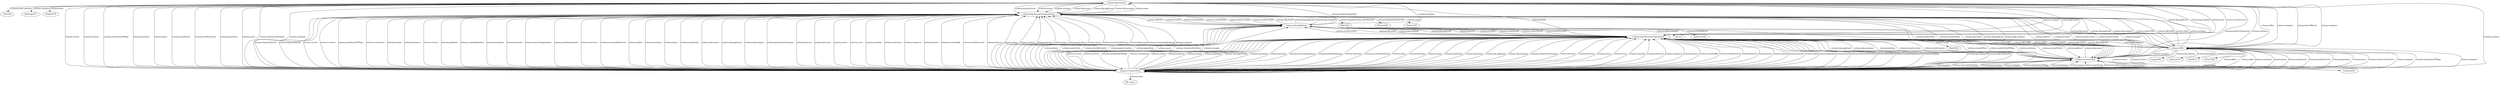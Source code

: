digraph {
  "1002395" [type=attribute_name,label="1002395"]
  "8662309" [type=attribute_name,label="8662309"]
  Hunting2477 [type=attribute_name,label=Hunting2477]
  "schema-dig:Firearm1" [type=class_uri,label="schema-dig:Firearm"]
  Model2378 [type=attribute_name,label=Model2378]
  Phone2306 [type=attribute_name,label=Phone2306]
  "schema-dig:PersonOrOrganization1" [type=class_uri,label="schema-dig:PersonOrOrganization"]
  Seller2279 [type=attribute_name,label=Seller2279]
  Manf2363 [type=attribute_name,label=Manf2363]
  "schema-dig:PersonOrOrganization2" [type=class_uri,label="schema-dig:PersonOrOrganization"]
  Contact2291 [type=attribute_name,label=Contact2291]
  "schema:ContactPoint1" [type=class_uri,label="schema:ContactPoint"]
  file_name [type=attribute_name,label=file_name]
  "schema:CreativeWork1" [type=class_uri,label="schema:CreativeWork"]
  Gauge2481 [type=attribute_name,label=Gauge2481]
  "schema:Offer1" [type=class_uri,label="schema:Offer"]
  Safety2479 [type=attribute_name,label=Safety2479]
  Sale0017 [type=attribute_name,label=Sale0017]
  Price2346 [type=attribute_name,label=Price2346]
  St2327 [type=attribute_name,label=St2327]
  "schema:PostalAddress1" [type=class_uri,label="schema:PostalAddress"]
  Address2324 [type=attribute_name,label=Address2324]
  "schema-dig:Firearm1" -> Hunting2477 [label="schema:category",type=st_property_uri]
  "schema-dig:Firearm1" -> "1002395" [label="schema:itemCondition",type=st_property_uri]
  "schema-dig:Firearm1" -> Model2378 [label="schema:name",type=st_property_uri]
  "schema-dig:PersonOrOrganization1" -> Phone2306 [label="schema-dig:phoneAreaCode",type=st_property_uri]
  "schema-dig:PersonOrOrganization1" -> "8662309" [label="schema-dig:phoneSubscriberNumber",type=st_property_uri]
  "schema-dig:PersonOrOrganization1" -> Seller2279 [label="schema:name",type=st_property_uri]
  "schema-dig:PersonOrOrganization2" -> Manf2363 [label="schema:name",type=st_property_uri]
  "schema:ContactPoint1" -> Contact2291 [label="schema:name",type=st_property_uri]
  "schema:CreativeWork1" -> file_name [label="schema:name",type=st_property_uri]
  "schema:Offer1" -> Gauge2481 [label="schema:description",type=st_property_uri]
  "schema:Offer1" -> Safety2479 [label="schema:description",type=st_property_uri]
  "schema:Offer1" -> Sale0017 [label="schema:name",type=st_property_uri]
  "schema:Offer1" -> Price2346 [label="schema:price",type=st_property_uri]
  "schema:PostalAddress1" -> St2327 [label="schema:addressRegion",type=st_property_uri]
  "schema:PostalAddress1" -> Address2324 [label="schema:streetAddress",type=st_property_uri]
  "schema-dig:PersonOrOrganization1" -> "schema:CreativeWork1" [label="schema-dig:isAuthorOf",type=direct_property_uri,weight=100]
  "schema-dig:PersonOrOrganization2" -> "schema:CreativeWork1" [label="schema-dig:isAuthorOf",type=direct_property_uri,weight=100]
  "schema:CreativeWork1" -> "schema:CreativeWork1" [label="schema:hasPart",type=direct_property_uri,weight=100]
  "schema:CreativeWork1" -> "schema:CreativeWork1" [label="schema:isPartOf",type=direct_property_uri,weight=100]
  "schema:CreativeWork1" -> "schema:CreativeWork1" [label="schema-dig:isAbstractPartOf",type=direct_property_uri,weight=100]
  "schema:CreativeWork1" -> "schema:CreativeWork1" [label="schema-dig:isCitationOf",type=direct_property_uri,weight=100]
  "schema:CreativeWork1" -> "schema:CreativeWork1" [label="schema:citation",type=direct_property_uri,weight=100]
  "schema:CreativeWork1" -> "schema:CreativeWork1" [label="schema:workExample",type=direct_property_uri,weight=100]
  "schema:CreativeWork1" -> "schema:CreativeWork1" [label="schema:exampleOfWork",type=direct_property_uri,weight=100]
  "schema:CreativeWork1" -> "schema:CreativeWork1" [label="schema:license",type=direct_property_uri,weight=100]
  "schema:CreativeWork1" -> "schema:CreativeWork1" [label="schema:translationOfWork",type=direct_property_uri,weight=100]
  "schema:CreativeWork1" -> "schema:CreativeWork1" [label="schema:workTranslation",type=direct_property_uri,weight=100]
  "schema:CreativeWork1" -> "schema:Offer1" [label="schema:offers",type=direct_property_uri,weight=100]
  "schema:Offer1" -> "schema:Offer1" [label="schema:addOn",type=direct_property_uri,weight=100]
  "schema-dig:Firearm1" -> "schema-dig:PersonOrOrganization1" [label="schema:manufacturer",type=inherited,weight=300]
  "schema-dig:Firearm1" -> "schema-dig:PersonOrOrganization2" [label="schema:manufacturer",type=inherited,weight=300]
  "schema-dig:Firearm1" -> "schema-dig:PersonOrOrganization1" [label="schema:brand",type=inherited,weight=300]
  "schema-dig:Firearm1" -> "schema-dig:PersonOrOrganization2" [label="schema:brand",type=inherited,weight=300]
  "schema-dig:Firearm1" -> "schema-dig:PersonOrOrganization1" [label="schema:category",type=inherited,weight=300]
  "schema-dig:Firearm1" -> "schema-dig:PersonOrOrganization2" [label="schema:category",type=inherited,weight=300]
  "schema-dig:Firearm1" -> "schema-dig:PersonOrOrganization1" [label="schema-dig:owner",type=inherited,weight=300]
  "schema-dig:Firearm1" -> "schema-dig:PersonOrOrganization2" [label="schema-dig:owner",type=inherited,weight=300]
  "schema-dig:Firearm1" -> "schema-dig:PersonOrOrganization1" [label="schema-dig:applicant",type=inherited,weight=300]
  "schema-dig:Firearm1" -> "schema-dig:PersonOrOrganization2" [label="schema-dig:applicant",type=inherited,weight=300]
  "schema-dig:Firearm1" -> "schema-dig:PersonOrOrganization1" [label="schema-dig:assignee",type=inherited,weight=300]
  "schema-dig:Firearm1" -> "schema-dig:PersonOrOrganization2" [label="schema-dig:assignee",type=inherited,weight=300]
  "schema-dig:Firearm1" -> "schema:ContactPoint1" [label="schema:category",type=inherited,weight=300]
  "schema-dig:Firearm1" -> "schema:CreativeWork1" [label="schema:category",type=inherited,weight=300]
  "schema-dig:Firearm1" -> "schema:CreativeWork1" [label="schema:review",type=inherited,weight=300]
  "schema-dig:Firearm1" -> "schema:CreativeWork1" [label="schema:reviews",type=inherited,weight=300]
  "schema-dig:Firearm1" -> "schema:CreativeWork1" [label="schema:mainEntityOfPage",type=inherited,weight=300]
  "schema-dig:Firearm1" -> "schema:Offer1" [label="schema:offers",type=inherited,weight=300]
  "schema-dig:Firearm1" -> "schema:Offer1" [label="schema:category",type=inherited,weight=300]
  "schema-dig:Firearm1" -> "schema:PostalAddress1" [label="schema:category",type=inherited,weight=300]
  "schema-dig:PersonOrOrganization1" -> "schema-dig:Firearm1" [label="schema:owns",type=inherited,weight=300]
  "schema-dig:PersonOrOrganization2" -> "schema-dig:Firearm1" [label="schema:owns",type=inherited,weight=300]
  "schema-dig:PersonOrOrganization1" -> "schema:ContactPoint1" [label="schema:contactPoint",type=inherited,weight=300]
  "schema-dig:PersonOrOrganization2" -> "schema:ContactPoint1" [label="schema:contactPoint",type=inherited,weight=300]
  "schema-dig:PersonOrOrganization1" -> "schema:ContactPoint1" [label="schema:contactPoints",type=inherited,weight=300]
  "schema-dig:PersonOrOrganization2" -> "schema:ContactPoint1" [label="schema:contactPoints",type=inherited,weight=300]
  "schema-dig:PersonOrOrganization1" -> "schema:ContactPoint1" [label="schema:address",type=inherited,weight=300]
  "schema-dig:PersonOrOrganization2" -> "schema:ContactPoint1" [label="schema:address",type=inherited,weight=300]
  "schema-dig:PersonOrOrganization1" -> "schema:ContactPoint1" [label="schema:location",type=inherited,weight=300]
  "schema-dig:PersonOrOrganization2" -> "schema:ContactPoint1" [label="schema:location",type=inherited,weight=300]
  "schema-dig:PersonOrOrganization1" -> "schema:ContactPoint1" [label="schema:homeLocation",type=inherited,weight=300]
  "schema-dig:PersonOrOrganization2" -> "schema:ContactPoint1" [label="schema:homeLocation",type=inherited,weight=300]
  "schema-dig:PersonOrOrganization1" -> "schema:ContactPoint1" [label="schema:workLocation",type=inherited,weight=300]
  "schema-dig:PersonOrOrganization2" -> "schema:ContactPoint1" [label="schema:workLocation",type=inherited,weight=300]
  "schema-dig:PersonOrOrganization1" -> "schema:CreativeWork1" [label="schema-dig:isAuthorOf",type=inherited,weight=300]
  "schema-dig:PersonOrOrganization2" -> "schema:CreativeWork1" [label="schema-dig:isAuthorOf",type=inherited,weight=300]
  "schema-dig:PersonOrOrganization1" -> "schema:CreativeWork1" [label="schema:review",type=inherited,weight=300]
  "schema-dig:PersonOrOrganization2" -> "schema:CreativeWork1" [label="schema:review",type=inherited,weight=300]
  "schema-dig:PersonOrOrganization1" -> "schema:CreativeWork1" [label="schema:reviews",type=inherited,weight=300]
  "schema-dig:PersonOrOrganization2" -> "schema:CreativeWork1" [label="schema:reviews",type=inherited,weight=300]
  "schema-dig:PersonOrOrganization1" -> "schema:CreativeWork1" [label="schema:mainEntityOfPage",type=inherited,weight=300]
  "schema-dig:PersonOrOrganization2" -> "schema:CreativeWork1" [label="schema:mainEntityOfPage",type=inherited,weight=300]
  "schema-dig:PersonOrOrganization1" -> "schema:Offer1" [label="schema:makesOffer",type=inherited,weight=300]
  "schema-dig:PersonOrOrganization2" -> "schema:Offer1" [label="schema:makesOffer",type=inherited,weight=300]
  "schema-dig:PersonOrOrganization1" -> "schema:PostalAddress1" [label="schema:address",type=inherited,weight=300]
  "schema-dig:PersonOrOrganization2" -> "schema:PostalAddress1" [label="schema:address",type=inherited,weight=300]
  "schema-dig:PersonOrOrganization1" -> "schema:PostalAddress1" [label="schema:location",type=inherited,weight=300]
  "schema-dig:PersonOrOrganization2" -> "schema:PostalAddress1" [label="schema:location",type=inherited,weight=300]
  "schema-dig:PersonOrOrganization1" -> "schema:PostalAddress1" [label="schema:contactPoint",type=inherited,weight=300]
  "schema-dig:PersonOrOrganization2" -> "schema:PostalAddress1" [label="schema:contactPoint",type=inherited,weight=300]
  "schema-dig:PersonOrOrganization1" -> "schema:PostalAddress1" [label="schema:contactPoints",type=inherited,weight=300]
  "schema-dig:PersonOrOrganization2" -> "schema:PostalAddress1" [label="schema:contactPoints",type=inherited,weight=300]
  "schema-dig:PersonOrOrganization1" -> "schema:PostalAddress1" [label="schema:homeLocation",type=inherited,weight=300]
  "schema-dig:PersonOrOrganization2" -> "schema:PostalAddress1" [label="schema:homeLocation",type=inherited,weight=300]
  "schema-dig:PersonOrOrganization1" -> "schema:PostalAddress1" [label="schema:workLocation",type=inherited,weight=300]
  "schema-dig:PersonOrOrganization2" -> "schema:PostalAddress1" [label="schema:workLocation",type=inherited,weight=300]
  "schema:ContactPoint1" -> "schema-dig:Firearm1" [label="schema:productSupported",type=inherited,weight=300]
  "schema:ContactPoint1" -> "schema-dig:PersonOrOrganization1" [label="schema-dig:owner",type=inherited,weight=300]
  "schema:ContactPoint1" -> "schema-dig:PersonOrOrganization2" [label="schema-dig:owner",type=inherited,weight=300]
  "schema:ContactPoint1" -> "schema-dig:PersonOrOrganization1" [label="schema-dig:applicant",type=inherited,weight=300]
  "schema:ContactPoint1" -> "schema-dig:PersonOrOrganization2" [label="schema-dig:applicant",type=inherited,weight=300]
  "schema:ContactPoint1" -> "schema-dig:PersonOrOrganization1" [label="schema-dig:assignee",type=inherited,weight=300]
  "schema:ContactPoint1" -> "schema-dig:PersonOrOrganization2" [label="schema-dig:assignee",type=inherited,weight=300]
  "schema:ContactPoint1" -> "schema:CreativeWork1" [label="schema:mainEntityOfPage",type=inherited,weight=300]
  "schema:CreativeWork1" -> "schema-dig:Firearm1" [label="schema:mentions",type=inherited,weight=300]
  "schema:CreativeWork1" -> "schema-dig:Firearm1" [label="schema:about",type=inherited,weight=300]
  "schema:CreativeWork1" -> "schema-dig:Firearm1" [label="schema:mainEntity",type=inherited,weight=300]
  "schema:CreativeWork1" -> "schema-dig:Firearm1" [label="schema:itemReviewed",type=inherited,weight=300]
  "schema:CreativeWork1" -> "schema-dig:Firearm1" [label="schema:gameItem",type=inherited,weight=300]
  "schema:CreativeWork1" -> "schema-dig:Firearm1" [label="schema:quest",type=inherited,weight=300]
  "schema:CreativeWork1" -> "schema-dig:Firearm1" [label="schema:characterAttribute",type=inherited,weight=300]
  "schema:CreativeWork1" -> "schema-dig:Firearm1" [label="schema:category",type=inherited,weight=300]
  "schema:CreativeWork1" -> "schema-dig:PersonOrOrganization1" [label="schema:contributor",type=inherited,weight=300]
  "schema:CreativeWork1" -> "schema-dig:PersonOrOrganization2" [label="schema:contributor",type=inherited,weight=300]
  "schema:CreativeWork1" -> "schema-dig:PersonOrOrganization1" [label="schema:author",type=inherited,weight=300]
  "schema:CreativeWork1" -> "schema-dig:PersonOrOrganization2" [label="schema:author",type=inherited,weight=300]
  "schema:CreativeWork1" -> "schema-dig:PersonOrOrganization1" [label="schema:producer",type=inherited,weight=300]
  "schema:CreativeWork1" -> "schema-dig:PersonOrOrganization2" [label="schema:producer",type=inherited,weight=300]
  "schema:CreativeWork1" -> "schema-dig:PersonOrOrganization1" [label="schema:creator",type=inherited,weight=300]
  "schema:CreativeWork1" -> "schema-dig:PersonOrOrganization2" [label="schema:creator",type=inherited,weight=300]
  "schema:CreativeWork1" -> "schema-dig:PersonOrOrganization1" [label="schema:publisher",type=inherited,weight=300]
  "schema:CreativeWork1" -> "schema-dig:PersonOrOrganization2" [label="schema:publisher",type=inherited,weight=300]
  "schema:CreativeWork1" -> "schema-dig:PersonOrOrganization1" [label="schema:copyrightHolder",type=inherited,weight=300]
  "schema:CreativeWork1" -> "schema-dig:PersonOrOrganization2" [label="schema:copyrightHolder",type=inherited,weight=300]
  "schema:CreativeWork1" -> "schema-dig:PersonOrOrganization1" [label="schema:translator",type=inherited,weight=300]
  "schema:CreativeWork1" -> "schema-dig:PersonOrOrganization2" [label="schema:translator",type=inherited,weight=300]
  "schema:CreativeWork1" -> "schema-dig:PersonOrOrganization1" [label="schema:provider",type=inherited,weight=300]
  "schema:CreativeWork1" -> "schema-dig:PersonOrOrganization2" [label="schema:provider",type=inherited,weight=300]
  "schema:CreativeWork1" -> "schema-dig:PersonOrOrganization1" [label="schema:sourceOrganization",type=inherited,weight=300]
  "schema:CreativeWork1" -> "schema-dig:PersonOrOrganization2" [label="schema:sourceOrganization",type=inherited,weight=300]
  "schema:CreativeWork1" -> "schema-dig:PersonOrOrganization1" [label="schema:publisherImprint",type=inherited,weight=300]
  "schema:CreativeWork1" -> "schema-dig:PersonOrOrganization2" [label="schema:publisherImprint",type=inherited,weight=300]
  "schema:CreativeWork1" -> "schema-dig:PersonOrOrganization1" [label="schema:character",type=inherited,weight=300]
  "schema:CreativeWork1" -> "schema-dig:PersonOrOrganization2" [label="schema:character",type=inherited,weight=300]
  "schema:CreativeWork1" -> "schema-dig:PersonOrOrganization1" [label="schema:accountablePerson",type=inherited,weight=300]
  "schema:CreativeWork1" -> "schema-dig:PersonOrOrganization2" [label="schema:accountablePerson",type=inherited,weight=300]
  "schema:CreativeWork1" -> "schema-dig:PersonOrOrganization1" [label="schema:editor",type=inherited,weight=300]
  "schema:CreativeWork1" -> "schema-dig:PersonOrOrganization2" [label="schema:editor",type=inherited,weight=300]
  "schema:CreativeWork1" -> "schema-dig:PersonOrOrganization1" [label="schema:mentions",type=inherited,weight=300]
  "schema:CreativeWork1" -> "schema-dig:PersonOrOrganization2" [label="schema:mentions",type=inherited,weight=300]
  "schema:CreativeWork1" -> "schema-dig:PersonOrOrganization1" [label="schema:about",type=inherited,weight=300]
  "schema:CreativeWork1" -> "schema-dig:PersonOrOrganization2" [label="schema:about",type=inherited,weight=300]
  "schema:CreativeWork1" -> "schema-dig:PersonOrOrganization1" [label="schema:mainEntity",type=inherited,weight=300]
  "schema:CreativeWork1" -> "schema-dig:PersonOrOrganization2" [label="schema:mainEntity",type=inherited,weight=300]
  "schema:CreativeWork1" -> "schema-dig:PersonOrOrganization1" [label="schema-dig:owner",type=inherited,weight=300]
  "schema:CreativeWork1" -> "schema-dig:PersonOrOrganization2" [label="schema-dig:owner",type=inherited,weight=300]
  "schema:CreativeWork1" -> "schema-dig:PersonOrOrganization1" [label="schema-dig:applicant",type=inherited,weight=300]
  "schema:CreativeWork1" -> "schema-dig:PersonOrOrganization2" [label="schema-dig:applicant",type=inherited,weight=300]
  "schema:CreativeWork1" -> "schema-dig:PersonOrOrganization1" [label="schema-dig:assignee",type=inherited,weight=300]
  "schema:CreativeWork1" -> "schema-dig:PersonOrOrganization2" [label="schema-dig:assignee",type=inherited,weight=300]
  "schema:CreativeWork1" -> "schema-dig:PersonOrOrganization1" [label="schema:productionCompany",type=inherited,weight=300]
  "schema:CreativeWork1" -> "schema-dig:PersonOrOrganization2" [label="schema:productionCompany",type=inherited,weight=300]
  "schema:CreativeWork1" -> "schema-dig:PersonOrOrganization1" [label="schema:director",type=inherited,weight=300]
  "schema:CreativeWork1" -> "schema-dig:PersonOrOrganization2" [label="schema:director",type=inherited,weight=300]
  "schema:CreativeWork1" -> "schema-dig:PersonOrOrganization1" [label="schema:directors",type=inherited,weight=300]
  "schema:CreativeWork1" -> "schema-dig:PersonOrOrganization2" [label="schema:directors",type=inherited,weight=300]
  "schema:CreativeWork1" -> "schema-dig:PersonOrOrganization1" [label="schema:actors",type=inherited,weight=300]
  "schema:CreativeWork1" -> "schema-dig:PersonOrOrganization2" [label="schema:actors",type=inherited,weight=300]
  "schema:CreativeWork1" -> "schema-dig:PersonOrOrganization1" [label="schema:actor",type=inherited,weight=300]
  "schema:CreativeWork1" -> "schema-dig:PersonOrOrganization2" [label="schema:actor",type=inherited,weight=300]
  "schema:CreativeWork1" -> "schema-dig:PersonOrOrganization1" [label="schema:musicBy",type=inherited,weight=300]
  "schema:CreativeWork1" -> "schema-dig:PersonOrOrganization2" [label="schema:musicBy",type=inherited,weight=300]
  "schema:CreativeWork1" -> "schema-dig:PersonOrOrganization1" [label="schema:endorsers",type=inherited,weight=300]
  "schema:CreativeWork1" -> "schema-dig:PersonOrOrganization2" [label="schema:endorsers",type=inherited,weight=300]
  "schema:CreativeWork1" -> "schema-dig:PersonOrOrganization1" [label="schema:composer",type=inherited,weight=300]
  "schema:CreativeWork1" -> "schema-dig:PersonOrOrganization2" [label="schema:composer",type=inherited,weight=300]
  "schema:CreativeWork1" -> "schema-dig:PersonOrOrganization1" [label="schema:lyricist",type=inherited,weight=300]
  "schema:CreativeWork1" -> "schema-dig:PersonOrOrganization2" [label="schema:lyricist",type=inherited,weight=300]
  "schema:CreativeWork1" -> "schema-dig:PersonOrOrganization1" [label="schema:reviewedBy",type=inherited,weight=300]
  "schema:CreativeWork1" -> "schema-dig:PersonOrOrganization2" [label="schema:reviewedBy",type=inherited,weight=300]
  "schema:CreativeWork1" -> "schema-dig:PersonOrOrganization1" [label="schema:itemReviewed",type=inherited,weight=300]
  "schema:CreativeWork1" -> "schema-dig:PersonOrOrganization2" [label="schema:itemReviewed",type=inherited,weight=300]
  "schema:CreativeWork1" -> "schema-dig:PersonOrOrganization1" [label="schema:letterer",type=inherited,weight=300]
  "schema:CreativeWork1" -> "schema-dig:PersonOrOrganization2" [label="schema:letterer",type=inherited,weight=300]
  "schema:CreativeWork1" -> "schema-dig:PersonOrOrganization1" [label="schema:artist",type=inherited,weight=300]
  "schema:CreativeWork1" -> "schema-dig:PersonOrOrganization2" [label="schema:artist",type=inherited,weight=300]
  "schema:CreativeWork1" -> "schema-dig:PersonOrOrganization1" [label="schema:colorist",type=inherited,weight=300]
  "schema:CreativeWork1" -> "schema-dig:PersonOrOrganization2" [label="schema:colorist",type=inherited,weight=300]
  "schema:CreativeWork1" -> "schema-dig:PersonOrOrganization1" [label="schema:penciler",type=inherited,weight=300]
  "schema:CreativeWork1" -> "schema-dig:PersonOrOrganization2" [label="schema:penciler",type=inherited,weight=300]
  "schema:CreativeWork1" -> "schema-dig:PersonOrOrganization1" [label="schema:inker",type=inherited,weight=300]
  "schema:CreativeWork1" -> "schema-dig:PersonOrOrganization2" [label="schema:inker",type=inherited,weight=300]
  "schema:CreativeWork1" -> "schema-dig:PersonOrOrganization1" [label="schema:gameItem",type=inherited,weight=300]
  "schema:CreativeWork1" -> "schema-dig:PersonOrOrganization2" [label="schema:gameItem",type=inherited,weight=300]
  "schema:CreativeWork1" -> "schema-dig:PersonOrOrganization1" [label="schema:quest",type=inherited,weight=300]
  "schema:CreativeWork1" -> "schema-dig:PersonOrOrganization2" [label="schema:quest",type=inherited,weight=300]
  "schema:CreativeWork1" -> "schema-dig:PersonOrOrganization1" [label="schema:characterAttribute",type=inherited,weight=300]
  "schema:CreativeWork1" -> "schema-dig:PersonOrOrganization2" [label="schema:characterAttribute",type=inherited,weight=300]
  "schema:CreativeWork1" -> "schema-dig:PersonOrOrganization1" [label="schema:illustrator",type=inherited,weight=300]
  "schema:CreativeWork1" -> "schema-dig:PersonOrOrganization2" [label="schema:illustrator",type=inherited,weight=300]
  "schema:CreativeWork1" -> "schema-dig:PersonOrOrganization1" [label="schema:recognizingAuthority",type=inherited,weight=300]
  "schema:CreativeWork1" -> "schema-dig:PersonOrOrganization2" [label="schema:recognizingAuthority",type=inherited,weight=300]
  "schema:CreativeWork1" -> "schema-dig:PersonOrOrganization1" [label="schema:category",type=inherited,weight=300]
  "schema:CreativeWork1" -> "schema-dig:PersonOrOrganization2" [label="schema:category",type=inherited,weight=300]
  "schema:CreativeWork1" -> "schema:ContactPoint1" [label="schema:mentions",type=inherited,weight=300]
  "schema:CreativeWork1" -> "schema:ContactPoint1" [label="schema:about",type=inherited,weight=300]
  "schema:CreativeWork1" -> "schema:ContactPoint1" [label="schema:mainEntity",type=inherited,weight=300]
  "schema:CreativeWork1" -> "schema:ContactPoint1" [label="schema:itemReviewed",type=inherited,weight=300]
  "schema:CreativeWork1" -> "schema:ContactPoint1" [label="schema:gameItem",type=inherited,weight=300]
  "schema:CreativeWork1" -> "schema:ContactPoint1" [label="schema:quest",type=inherited,weight=300]
  "schema:CreativeWork1" -> "schema:ContactPoint1" [label="schema:characterAttribute",type=inherited,weight=300]
  "schema:CreativeWork1" -> "schema:ContactPoint1" [label="schema:gameLocation",type=inherited,weight=300]
  "schema:CreativeWork1" -> "schema:ContactPoint1" [label="schema:category",type=inherited,weight=300]
  "schema:CreativeWork1" -> "schema:Offer1" [label="schema:offers",type=inherited,weight=300]
  "schema:CreativeWork1" -> "schema:Offer1" [label="schema:mentions",type=inherited,weight=300]
  "schema:CreativeWork1" -> "schema:Offer1" [label="schema:about",type=inherited,weight=300]
  "schema:CreativeWork1" -> "schema:Offer1" [label="schema:mainEntity",type=inherited,weight=300]
  "schema:CreativeWork1" -> "schema:Offer1" [label="schema:itemReviewed",type=inherited,weight=300]
  "schema:CreativeWork1" -> "schema:Offer1" [label="schema:gameItem",type=inherited,weight=300]
  "schema:CreativeWork1" -> "schema:Offer1" [label="schema:quest",type=inherited,weight=300]
  "schema:CreativeWork1" -> "schema:Offer1" [label="schema:characterAttribute",type=inherited,weight=300]
  "schema:CreativeWork1" -> "schema:Offer1" [label="schema:category",type=inherited,weight=300]
  "schema:CreativeWork1" -> "schema:PostalAddress1" [label="schema:mentions",type=inherited,weight=300]
  "schema:CreativeWork1" -> "schema:PostalAddress1" [label="schema:about",type=inherited,weight=300]
  "schema:CreativeWork1" -> "schema:PostalAddress1" [label="schema:mainEntity",type=inherited,weight=300]
  "schema:CreativeWork1" -> "schema:PostalAddress1" [label="schema:itemReviewed",type=inherited,weight=300]
  "schema:CreativeWork1" -> "schema:PostalAddress1" [label="schema:gameLocation",type=inherited,weight=300]
  "schema:CreativeWork1" -> "schema:PostalAddress1" [label="schema:gameItem",type=inherited,weight=300]
  "schema:CreativeWork1" -> "schema:PostalAddress1" [label="schema:quest",type=inherited,weight=300]
  "schema:CreativeWork1" -> "schema:PostalAddress1" [label="schema:characterAttribute",type=inherited,weight=300]
  "schema:CreativeWork1" -> "schema:PostalAddress1" [label="schema:category",type=inherited,weight=300]
  "schema:Offer1" -> "schema-dig:Firearm1" [label="schema:itemOffered",type=inherited,weight=300]
  "schema:Offer1" -> "schema-dig:Firearm1" [label="schema:category",type=inherited,weight=300]
  "schema:Offer1" -> "schema-dig:PersonOrOrganization1" [label="schema:offeredBy",type=inherited,weight=300]
  "schema:Offer1" -> "schema-dig:PersonOrOrganization2" [label="schema:offeredBy",type=inherited,weight=300]
  "schema:Offer1" -> "schema-dig:PersonOrOrganization1" [label="schema:seller",type=inherited,weight=300]
  "schema:Offer1" -> "schema-dig:PersonOrOrganization2" [label="schema:seller",type=inherited,weight=300]
  "schema:Offer1" -> "schema-dig:PersonOrOrganization1" [label="schema:category",type=inherited,weight=300]
  "schema:Offer1" -> "schema-dig:PersonOrOrganization2" [label="schema:category",type=inherited,weight=300]
  "schema:Offer1" -> "schema-dig:PersonOrOrganization1" [label="schema-dig:owner",type=inherited,weight=300]
  "schema:Offer1" -> "schema-dig:PersonOrOrganization2" [label="schema-dig:owner",type=inherited,weight=300]
  "schema:Offer1" -> "schema-dig:PersonOrOrganization1" [label="schema-dig:applicant",type=inherited,weight=300]
  "schema:Offer1" -> "schema-dig:PersonOrOrganization2" [label="schema-dig:applicant",type=inherited,weight=300]
  "schema:Offer1" -> "schema-dig:PersonOrOrganization1" [label="schema-dig:assignee",type=inherited,weight=300]
  "schema:Offer1" -> "schema-dig:PersonOrOrganization2" [label="schema-dig:assignee",type=inherited,weight=300]
  "schema:Offer1" -> "schema:ContactPoint1" [label="schema:category",type=inherited,weight=300]
  "schema:Offer1" -> "schema:CreativeWork1" [label="schema:category",type=inherited,weight=300]
  "schema:Offer1" -> "schema:CreativeWork1" [label="schema:review",type=inherited,weight=300]
  "schema:Offer1" -> "schema:CreativeWork1" [label="schema:reviews",type=inherited,weight=300]
  "schema:Offer1" -> "schema:CreativeWork1" [label="schema:mainEntityOfPage",type=inherited,weight=300]
  "schema:Offer1" -> "schema:PostalAddress1" [label="schema:category",type=inherited,weight=300]
  "schema:PostalAddress1" -> "schema-dig:Firearm1" [label="schema:productSupported",type=inherited,weight=300]
  "schema:PostalAddress1" -> "schema-dig:PersonOrOrganization1" [label="schema-dig:owner",type=inherited,weight=300]
  "schema:PostalAddress1" -> "schema-dig:PersonOrOrganization2" [label="schema-dig:owner",type=inherited,weight=300]
  "schema:PostalAddress1" -> "schema-dig:PersonOrOrganization1" [label="schema-dig:applicant",type=inherited,weight=300]
  "schema:PostalAddress1" -> "schema-dig:PersonOrOrganization2" [label="schema-dig:applicant",type=inherited,weight=300]
  "schema:PostalAddress1" -> "schema-dig:PersonOrOrganization1" [label="schema-dig:assignee",type=inherited,weight=300]
  "schema:PostalAddress1" -> "schema-dig:PersonOrOrganization2" [label="schema-dig:assignee",type=inherited,weight=300]
  "schema:PostalAddress1" -> "schema:CreativeWork1" [label="schema:mainEntityOfPage",type=inherited,weight=300]
}
